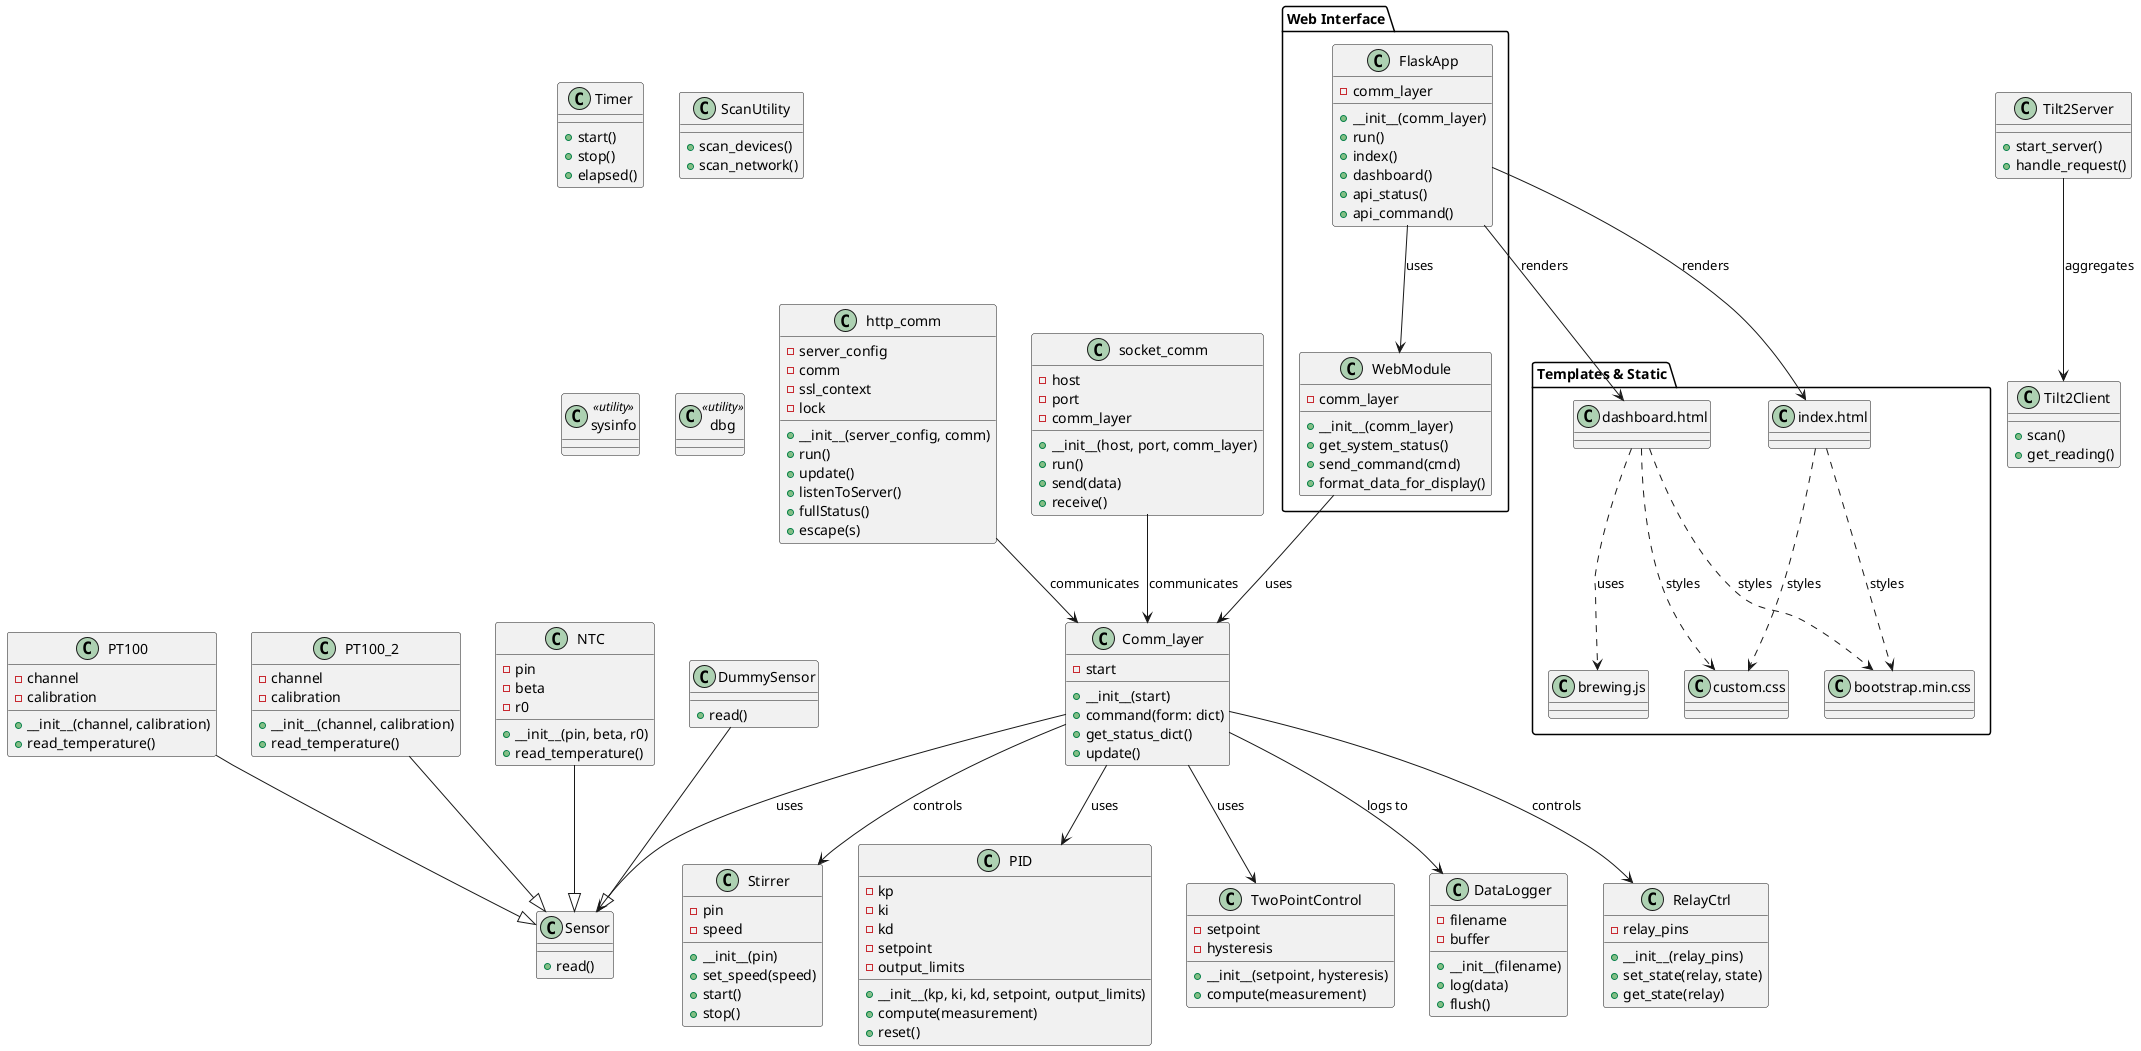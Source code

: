 @startuml
' Core Control & Communication
class Comm_layer {
    - start
    + __init__(start)
    + command(form: dict)
    + get_status_dict()
    + update()
}
class http_comm {
    - server_config
    - comm
    - ssl_context
    - lock
    + __init__(server_config, comm)
    + run()
    + update()
    + listenToServer()
    + fullStatus()
    + escape(s)
}
class socket_comm {
    - host
    - port
    - comm_layer
    + __init__(host, port, comm_layer)
    + run()
    + send(data)
    + receive()
}

' Web Interface
package "Web Interface" {
    class FlaskApp {
        - comm_layer
        + __init__(comm_layer)
        + run()
        + index()
        + dashboard()
        + api_status()
        + api_command()
    }
    class WebModule {
        - comm_layer
        + __init__(comm_layer)
        + get_system_status()
        + send_command(cmd)
        + format_data_for_display()
    }
}

' Web Templates & Static Files
package "Templates & Static" {
    class "dashboard.html" as DashboardTemplate
    class "index.html" as IndexTemplate
    class "bootstrap.min.css" as BootstrapCSS
    class "custom.css" as CustomCSS
    class "brewing.js" as BrewingJS
}

' Sensors & Actuators
class Sensor {
    + read()
}
class PT100 {
    - channel
    - calibration
    + __init__(channel, calibration)
    + read_temperature()
}
class PT100_2 {
    - channel
    - calibration
    + __init__(channel, calibration)
    + read_temperature()
}
class NTC {
    - pin
    - beta
    - r0
    + __init__(pin, beta, r0)
    + read_temperature()
}
class DummySensor {
    + read()
}
class RelayCtrl {
    - relay_pins
    + __init__(relay_pins)
    + set_state(relay, state)
    + get_state(relay)
}
class Stirrer {
    - pin
    - speed
    + __init__(pin)
    + set_speed(speed)
    + start()
    + stop()
}

' Utilities & Support
class PID {
    - kp
    - ki
    - kd
    - setpoint
    - output_limits
    + __init__(kp, ki, kd, setpoint, output_limits)
    + compute(measurement)
    + reset()
}
class TwoPointControl {
    - setpoint
    - hysteresis
    + __init__(setpoint, hysteresis)
    + compute(measurement)
}
class Timer {
    + start()
    + stop()
    + elapsed()
}
class ScanUtility {
    + scan_devices()
    + scan_network()
}
class DataLogger {
    - filename
    - buffer
    + __init__(filename)
    + log(data)
    + flush()
}

' Tilt Hydrometer Integration
class Tilt2Client {
    + scan()
    + get_reading()
}
class Tilt2Server {
    + start_server()
    + handle_request()
}

' Relationships
Comm_layer --> Sensor : uses
Comm_layer --> RelayCtrl : controls
Comm_layer --> Stirrer : controls
Comm_layer --> PID : uses
Comm_layer --> TwoPointControl : uses
Comm_layer --> DataLogger : logs to
http_comm --> Comm_layer : communicates
socket_comm --> Comm_layer : communicates
PT100 --|> Sensor
PT100_2 --|> Sensor
NTC --|> Sensor
DummySensor --|> Sensor
Tilt2Server --> Tilt2Client : aggregates

' Web Interface Relationships
FlaskApp --> WebModule : uses
WebModule --> Comm_layer : uses
FlaskApp --> DashboardTemplate : renders
FlaskApp --> IndexTemplate : renders
DashboardTemplate ..> BootstrapCSS : styles
DashboardTemplate ..> CustomCSS : styles
DashboardTemplate ..> BrewingJS : uses
IndexTemplate ..> BootstrapCSS : styles
IndexTemplate ..> CustomCSS : styles

' ' Browser interaction
' actor Browser
' Browser --> FlaskApp : HTTP requests

' ' Note: start.py is the entry point, not a class

' Utilities
class sysinfo <<utility>>
class dbg <<utility>>

@enduml
